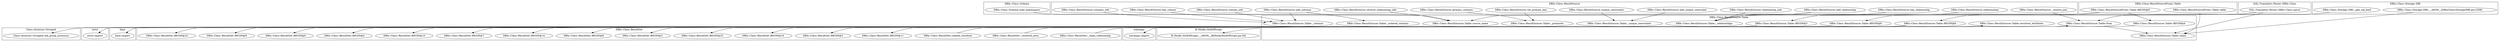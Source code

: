 digraph {
graph [overlap=false]
subgraph cluster_DBIx_Class_ResultSet {
	label="DBIx::Class::ResultSet";
	"DBIx::Class::ResultSet::_chain_relationship";
	"DBIx::Class::ResultSet::BEGIN@22";
	"DBIx::Class::ResultSet::BEGIN@11";
	"DBIx::Class::ResultSet::BEGIN@5";
	"DBIx::Class::ResultSet::BEGIN@16";
	"DBIx::Class::ResultSet::BEGIN@25";
	"DBIx::Class::ResultSet::related_resultset";
	"DBIx::Class::ResultSet::BEGIN@8";
	"DBIx::Class::ResultSet::BEGIN@14";
	"DBIx::Class::ResultSet::BEGIN@7";
	"DBIx::Class::ResultSet::BEGIN@10";
	"DBIx::Class::ResultSet::BEGIN@4";
	"DBIx::Class::ResultSet::BEGIN@6";
	"DBIx::Class::ResultSet::BEGIN@9";
	"DBIx::Class::ResultSet::_resolved_attrs";
	"DBIx::Class::ResultSet::BEGIN@3";
}
subgraph cluster_base {
	label="base";
	"base::import";
}
subgraph cluster_DBIx_Class_ResultSource_Table {
	label="DBIx::Class::ResultSource::Table";
	"DBIx::Class::ResultSource::Table::from";
	"DBIx::Class::ResultSource::Table::BEGIN@4";
	"DBIx::Class::ResultSource::Table::_primaries";
	"DBIx::Class::ResultSource::Table::source_name";
	"DBIx::Class::ResultSource::Table::_columns";
	"DBIx::Class::ResultSource::Table::resultset_attributes";
	"DBIx::Class::ResultSource::Table::BEGIN@6";
	"DBIx::Class::ResultSource::Table::_ordered_columns";
	"DBIx::Class::ResultSource::Table::_unique_constraints";
	"DBIx::Class::ResultSource::Table::_relationships";
	"DBIx::Class::ResultSource::Table::name";
	"DBIx::Class::ResultSource::Table::BEGIN@3";
	"DBIx::Class::ResultSource::Table::BEGIN@8";
}
subgraph cluster_DBIx_Class_ResultSource {
	label="DBIx::Class::ResultSource";
	"DBIx::Class::ResultSource::unique_constraints";
	"DBIx::Class::ResultSource::has_relationship";
	"DBIx::Class::ResultSource::add_unique_constraint";
	"DBIx::Class::ResultSource::add_columns";
	"DBIx::Class::ResultSource::columns_info";
	"DBIx::Class::ResultSource::set_primary_key";
	"DBIx::Class::ResultSource::primary_columns";
	"DBIx::Class::ResultSource::column_info";
	"DBIx::Class::ResultSource::add_relationship";
	"DBIx::Class::ResultSource::relationship_info";
	"DBIx::Class::ResultSource::reverse_relationship_info";
	"DBIx::Class::ResultSource::has_column";
	"DBIx::Class::ResultSource::_resolve_join";
	"DBIx::Class::ResultSource::relationships";
}
subgraph cluster_DBIx_Class_ResultSourceProxy_Table {
	label="DBIx::Class::ResultSourceProxy::Table";
	"DBIx::Class::ResultSourceProxy::Table::BEGIN@8";
	"DBIx::Class::ResultSourceProxy::Table::table";
}
subgraph cluster_warnings {
	label="warnings";
	"warnings::import";
}
subgraph cluster_B_Hooks_EndOfScope {
	label="B::Hooks::EndOfScope";
	"B::Hooks::EndOfScope::__ANON__[B/Hooks/EndOfScope.pm:26]";
}
subgraph cluster_DBIx_Class_Schema {
	label="DBIx::Class::Schema";
	"DBIx::Class::Schema::load_namespaces";
}
subgraph cluster_SQL_Translator_Parser_DBIx_Class {
	label="SQL::Translator::Parser::DBIx::Class";
	"SQL::Translator::Parser::DBIx::Class::parse";
}
subgraph cluster_strict {
	label="strict";
	"strict::import";
}
subgraph cluster_Class_Accessor_Grouped {
	label="Class::Accessor::Grouped";
	"Class::Accessor::Grouped::mk_group_accessors";
}
subgraph cluster_DBIx_Class_Storage_DBI {
	label="DBIx::Class::Storage::DBI";
	"DBIx::Class::Storage::DBI::__ANON__[DBIx/Class/Storage/DBI.pm:2358]";
	"DBIx::Class::Storage::DBI::_gen_sql_bind";
}
"DBIx::Class::ResultSource::add_columns" -> "DBIx::Class::ResultSource::Table::_ordered_columns";
"DBIx::Class::ResultSet::_chain_relationship" -> "DBIx::Class::ResultSource::Table::from";
"DBIx::Class::ResultSource::_resolve_join" -> "DBIx::Class::ResultSource::Table::from";
"DBIx::Class::ResultSet::_resolved_attrs" -> "DBIx::Class::ResultSource::Table::from";
"DBIx::Class::Storage::DBI::_gen_sql_bind" -> "DBIx::Class::ResultSource::Table::from";
"DBIx::Class::ResultSource::Table::BEGIN@6" -> "DBIx::Class::ResultSet::BEGIN@5";
"DBIx::Class::ResultSource::unique_constraints" -> "DBIx::Class::ResultSource::Table::_unique_constraints";
"DBIx::Class::ResultSource::add_unique_constraint" -> "DBIx::Class::ResultSource::Table::_unique_constraints";
"DBIx::Class::ResultSource::Table::BEGIN@6" -> "DBIx::Class::ResultSet::BEGIN@9";
"DBIx::Class::ResultSource::has_relationship" -> "DBIx::Class::ResultSource::Table::_relationships";
"DBIx::Class::ResultSource::relationships" -> "DBIx::Class::ResultSource::Table::_relationships";
"DBIx::Class::ResultSource::relationship_info" -> "DBIx::Class::ResultSource::Table::_relationships";
"DBIx::Class::ResultSource::add_relationship" -> "DBIx::Class::ResultSource::Table::_relationships";
"DBIx::Class::ResultSource::has_column" -> "DBIx::Class::ResultSource::Table::_columns";
"DBIx::Class::ResultSource::add_columns" -> "DBIx::Class::ResultSource::Table::_columns";
"DBIx::Class::ResultSource::columns_info" -> "DBIx::Class::ResultSource::Table::_columns";
"DBIx::Class::ResultSource::column_info" -> "DBIx::Class::ResultSource::Table::_columns";
"DBIx::Class::ResultSourceProxy::Table::BEGIN@8" -> "DBIx::Class::ResultSource::Table::BEGIN@3";
"DBIx::Class::ResultSource::primary_columns" -> "DBIx::Class::ResultSource::Table::_primaries";
"DBIx::Class::ResultSource::set_primary_key" -> "DBIx::Class::ResultSource::Table::_primaries";
"DBIx::Class::ResultSource::Table::BEGIN@6" -> "DBIx::Class::ResultSet::BEGIN@10";
"DBIx::Class::ResultSource::Table::BEGIN@6" -> "B::Hooks::EndOfScope::__ANON__[B/Hooks/EndOfScope.pm:26]";
"DBIx::Class::ResultSource::Table::BEGIN@6" -> "DBIx::Class::ResultSet::BEGIN@4";
"DBIx::Class::ResultSource::Table::BEGIN@8" -> "base::import";
"DBIx::Class::ResultSource::Table::BEGIN@6" -> "DBIx::Class::ResultSet::BEGIN@25";
"DBIx::Class::ResultSource::Table::BEGIN@6" -> "DBIx::Class::ResultSet::BEGIN@8";
"DBIx::Class::ResultSource::Table::BEGIN@4" -> "warnings::import";
"DBIx::Class::ResultSet::related_resultset" -> "DBIx::Class::ResultSource::Table::resultset_attributes";
"DBIx::Class::ResultSourceProxy::Table::BEGIN@8" -> "DBIx::Class::ResultSource::Table::BEGIN@6";
"SQL::Translator::Parser::DBIx::Class::parse" -> "DBIx::Class::ResultSource::Table::source_name";
"DBIx::Class::ResultSource::reverse_relationship_info" -> "DBIx::Class::ResultSource::Table::source_name";
"DBIx::Class::Schema::load_namespaces" -> "DBIx::Class::ResultSource::Table::source_name";
"DBIx::Class::ResultSource::Table::BEGIN@3" -> "strict::import";
"DBIx::Class::ResultSource::Table::BEGIN@6" -> "DBIx::Class::ResultSet::BEGIN@3";
"DBIx::Class::ResultSourceProxy::Table::BEGIN@8" -> "DBIx::Class::ResultSource::Table::BEGIN@8";
"DBIx::Class::ResultSource::Table::BEGIN@6" -> "DBIx::Class::ResultSet::BEGIN@11";
"DBIx::Class::ResultSource::Table::BEGIN@6" -> "DBIx::Class::ResultSet::BEGIN@16";
"DBIx::Class::ResultSource::Table::BEGIN@6" -> "DBIx::Class::ResultSet::BEGIN@7";
"DBIx::Class::ResultSource::Table::BEGIN@6" -> "DBIx::Class::ResultSet::BEGIN@22";
"DBIx::Class::ResultSource::Table::BEGIN@6" -> "Class::Accessor::Grouped::mk_group_accessors";
"DBIx::Class::ResultSource::Table::BEGIN@6" -> "DBIx::Class::ResultSet::BEGIN@14";
"DBIx::Class::ResultSource::Table::from" -> "DBIx::Class::ResultSource::Table::name";
"DBIx::Class::Storage::DBI::__ANON__[DBIx/Class/Storage/DBI.pm:2358]" -> "DBIx::Class::ResultSource::Table::name";
"SQL::Translator::Parser::DBIx::Class::parse" -> "DBIx::Class::ResultSource::Table::name";
"DBIx::Class::ResultSourceProxy::Table::table" -> "DBIx::Class::ResultSource::Table::name";
"DBIx::Class::ResultSource::Table::BEGIN@6" -> "DBIx::Class::ResultSet::BEGIN@6";
"DBIx::Class::ResultSourceProxy::Table::BEGIN@8" -> "DBIx::Class::ResultSource::Table::BEGIN@4";
}
